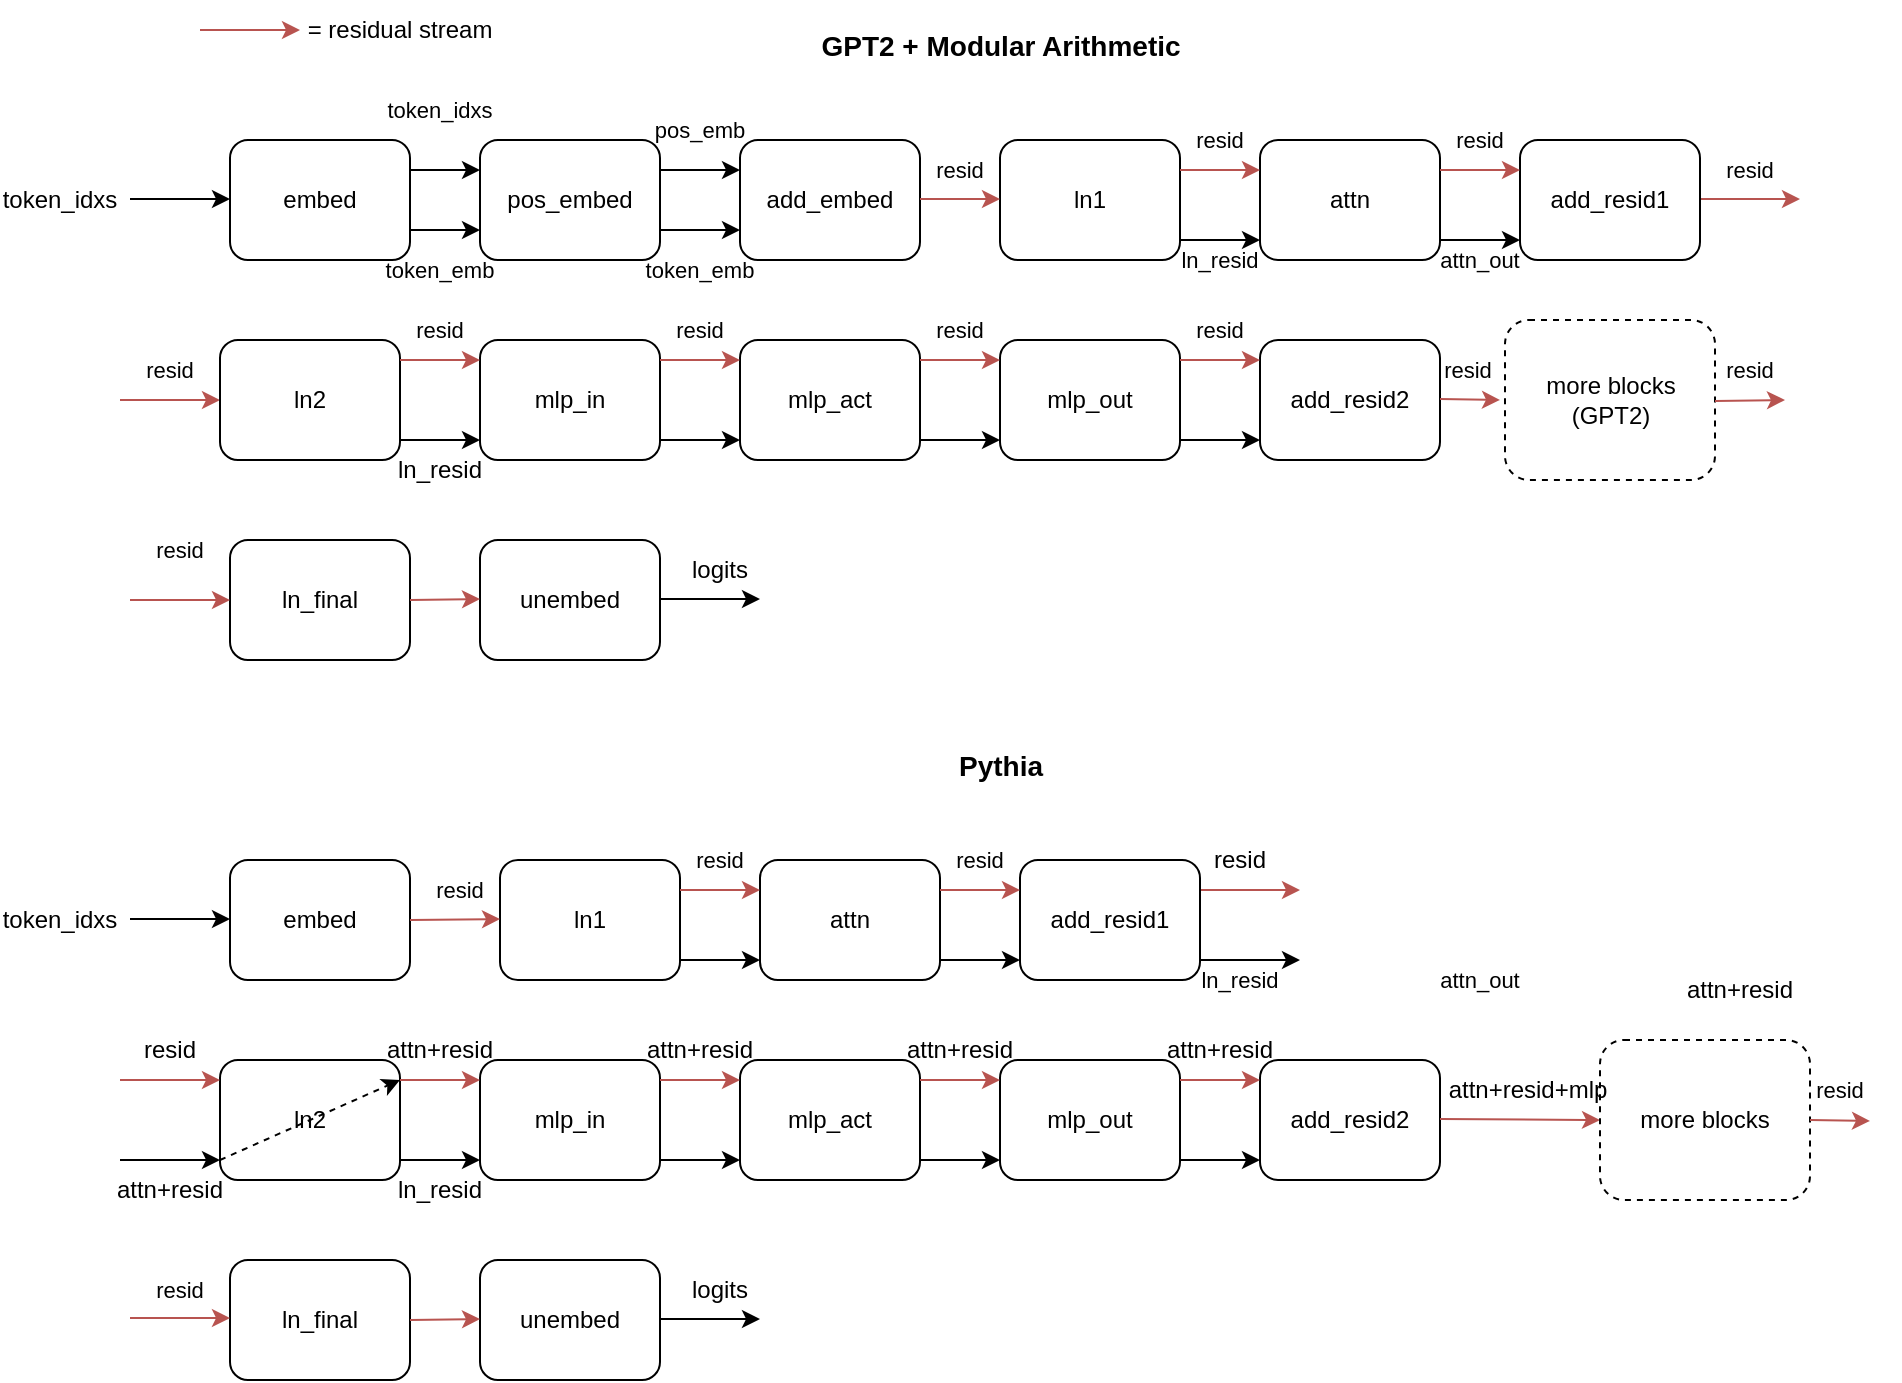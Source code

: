<mxfile version="22.1.2" type="device">
  <diagram name="Page-1" id="Zwbs9HdD9xWXN32vPZYO">
    <mxGraphModel dx="2049" dy="1039" grid="1" gridSize="10" guides="1" tooltips="1" connect="1" arrows="1" fold="1" page="1" pageScale="1" pageWidth="827" pageHeight="1169" background="#FFFFFF" math="0" shadow="0">
      <root>
        <mxCell id="0" />
        <mxCell id="1" parent="0" />
        <mxCell id="r3JPUnc0IrMoOJ5R_WF7-2" value="" style="endArrow=classic;html=1;rounded=0;" parent="1" edge="1">
          <mxGeometry width="50" height="50" relative="1" as="geometry">
            <mxPoint x="-255" y="169.5" as="sourcePoint" />
            <mxPoint x="-205" y="169.5" as="targetPoint" />
          </mxGeometry>
        </mxCell>
        <mxCell id="r3JPUnc0IrMoOJ5R_WF7-7" value="" style="endArrow=classic;html=1;rounded=0;" parent="1" edge="1">
          <mxGeometry width="50" height="50" relative="1" as="geometry">
            <mxPoint x="-120" y="155" as="sourcePoint" />
            <mxPoint x="-80" y="155" as="targetPoint" />
          </mxGeometry>
        </mxCell>
        <mxCell id="r3JPUnc0IrMoOJ5R_WF7-10" value="" style="endArrow=classic;html=1;rounded=0;" parent="1" edge="1">
          <mxGeometry width="50" height="50" relative="1" as="geometry">
            <mxPoint x="-120" y="185" as="sourcePoint" />
            <mxPoint x="-80" y="185" as="targetPoint" />
          </mxGeometry>
        </mxCell>
        <mxCell id="r3JPUnc0IrMoOJ5R_WF7-15" value="&lt;span style=&quot;font-size: 14px;&quot;&gt;GPT2 + Modular Arithmetic&lt;/span&gt;" style="text;strokeColor=none;fillColor=none;html=1;fontSize=24;fontStyle=1;verticalAlign=middle;align=center;" parent="1" vertex="1">
          <mxGeometry x="-10" y="70" width="380" height="40" as="geometry" />
        </mxCell>
        <mxCell id="r3JPUnc0IrMoOJ5R_WF7-19" value="add_embed" style="rounded=1;whiteSpace=wrap;html=1;" parent="1" vertex="1">
          <mxGeometry x="50" y="140" width="90" height="60" as="geometry" />
        </mxCell>
        <mxCell id="r3JPUnc0IrMoOJ5R_WF7-20" value="" style="endArrow=classic;html=1;rounded=0;" parent="1" edge="1">
          <mxGeometry width="50" height="50" relative="1" as="geometry">
            <mxPoint x="10" y="185" as="sourcePoint" />
            <mxPoint x="50" y="185" as="targetPoint" />
          </mxGeometry>
        </mxCell>
        <mxCell id="r3JPUnc0IrMoOJ5R_WF7-22" value="token_idxs" style="text;html=1;strokeColor=none;fillColor=none;align=center;verticalAlign=middle;whiteSpace=wrap;rounded=0;" parent="1" vertex="1">
          <mxGeometry x="-320" y="155" width="60" height="30" as="geometry" />
        </mxCell>
        <mxCell id="r3JPUnc0IrMoOJ5R_WF7-23" value="ln1" style="rounded=1;whiteSpace=wrap;html=1;" parent="1" vertex="1">
          <mxGeometry x="180" y="140" width="90" height="60" as="geometry" />
        </mxCell>
        <mxCell id="r3JPUnc0IrMoOJ5R_WF7-24" value="attn" style="rounded=1;whiteSpace=wrap;html=1;" parent="1" vertex="1">
          <mxGeometry x="310" y="140" width="90" height="60" as="geometry" />
        </mxCell>
        <mxCell id="r3JPUnc0IrMoOJ5R_WF7-29" value="embed" style="rounded=1;whiteSpace=wrap;html=1;" parent="1" vertex="1">
          <mxGeometry x="-205" y="140" width="90" height="60" as="geometry" />
        </mxCell>
        <mxCell id="r3JPUnc0IrMoOJ5R_WF7-33" value="mlp_in" style="rounded=1;whiteSpace=wrap;html=1;" parent="1" vertex="1">
          <mxGeometry x="-80" y="240" width="90" height="60" as="geometry" />
        </mxCell>
        <mxCell id="r3JPUnc0IrMoOJ5R_WF7-34" value="add_resid2" style="rounded=1;whiteSpace=wrap;html=1;" parent="1" vertex="1">
          <mxGeometry x="310" y="240" width="90" height="60" as="geometry" />
        </mxCell>
        <mxCell id="r3JPUnc0IrMoOJ5R_WF7-35" value="mlp_act" style="rounded=1;whiteSpace=wrap;html=1;" parent="1" vertex="1">
          <mxGeometry x="50" y="240" width="90" height="60" as="geometry" />
        </mxCell>
        <mxCell id="r3JPUnc0IrMoOJ5R_WF7-36" value="mlp_out" style="rounded=1;whiteSpace=wrap;html=1;" parent="1" vertex="1">
          <mxGeometry x="180" y="240" width="90" height="60" as="geometry" />
        </mxCell>
        <mxCell id="r3JPUnc0IrMoOJ5R_WF7-37" value="ln_final" style="rounded=1;whiteSpace=wrap;html=1;" parent="1" vertex="1">
          <mxGeometry x="-205" y="340" width="90" height="60" as="geometry" />
        </mxCell>
        <mxCell id="r3JPUnc0IrMoOJ5R_WF7-38" value="unembed" style="rounded=1;whiteSpace=wrap;html=1;" parent="1" vertex="1">
          <mxGeometry x="-80" y="340" width="90" height="60" as="geometry" />
        </mxCell>
        <mxCell id="r3JPUnc0IrMoOJ5R_WF7-39" value="" style="endArrow=classic;html=1;rounded=0;fillColor=#f8cecc;strokeColor=#b85450;" parent="1" edge="1">
          <mxGeometry width="50" height="50" relative="1" as="geometry">
            <mxPoint x="140" y="169.5" as="sourcePoint" />
            <mxPoint x="180" y="169.5" as="targetPoint" />
          </mxGeometry>
        </mxCell>
        <mxCell id="r3JPUnc0IrMoOJ5R_WF7-41" value="" style="endArrow=classic;html=1;rounded=0;fillColor=#f8cecc;strokeColor=#b85450;" parent="1" source="r3JPUnc0IrMoOJ5R_WF7-156" edge="1">
          <mxGeometry width="50" height="50" relative="1" as="geometry">
            <mxPoint x="270" y="155" as="sourcePoint" />
            <mxPoint x="310" y="155" as="targetPoint" />
          </mxGeometry>
        </mxCell>
        <mxCell id="r3JPUnc0IrMoOJ5R_WF7-42" value="" style="endArrow=classic;html=1;rounded=0;" parent="1" edge="1">
          <mxGeometry width="50" height="50" relative="1" as="geometry">
            <mxPoint x="270" y="190" as="sourcePoint" />
            <mxPoint x="310" y="190" as="targetPoint" />
          </mxGeometry>
        </mxCell>
        <mxCell id="r3JPUnc0IrMoOJ5R_WF7-44" value="" style="endArrow=classic;html=1;rounded=0;fillColor=#f8cecc;strokeColor=#b85450;" parent="1" edge="1">
          <mxGeometry width="50" height="50" relative="1" as="geometry">
            <mxPoint x="10" y="250" as="sourcePoint" />
            <mxPoint x="50" y="250" as="targetPoint" />
          </mxGeometry>
        </mxCell>
        <mxCell id="r3JPUnc0IrMoOJ5R_WF7-45" value="" style="endArrow=classic;html=1;rounded=0;fillColor=#f8cecc;strokeColor=#b85450;" parent="1" edge="1">
          <mxGeometry width="50" height="50" relative="1" as="geometry">
            <mxPoint x="140" y="250" as="sourcePoint" />
            <mxPoint x="180" y="250" as="targetPoint" />
          </mxGeometry>
        </mxCell>
        <mxCell id="r3JPUnc0IrMoOJ5R_WF7-46" value="" style="endArrow=classic;html=1;rounded=0;fillColor=#f8cecc;strokeColor=#b85450;" parent="1" edge="1">
          <mxGeometry width="50" height="50" relative="1" as="geometry">
            <mxPoint x="270" y="250" as="sourcePoint" />
            <mxPoint x="310" y="250" as="targetPoint" />
          </mxGeometry>
        </mxCell>
        <mxCell id="r3JPUnc0IrMoOJ5R_WF7-47" value="" style="endArrow=classic;html=1;rounded=0;" parent="1" edge="1">
          <mxGeometry width="50" height="50" relative="1" as="geometry">
            <mxPoint x="270" y="290" as="sourcePoint" />
            <mxPoint x="310" y="290" as="targetPoint" />
          </mxGeometry>
        </mxCell>
        <mxCell id="r3JPUnc0IrMoOJ5R_WF7-49" value="" style="endArrow=classic;html=1;rounded=0;" parent="1" edge="1">
          <mxGeometry width="50" height="50" relative="1" as="geometry">
            <mxPoint x="10" y="290" as="sourcePoint" />
            <mxPoint x="50" y="290" as="targetPoint" />
          </mxGeometry>
        </mxCell>
        <mxCell id="r3JPUnc0IrMoOJ5R_WF7-50" value="" style="endArrow=classic;html=1;rounded=0;" parent="1" edge="1">
          <mxGeometry width="50" height="50" relative="1" as="geometry">
            <mxPoint x="140" y="290" as="sourcePoint" />
            <mxPoint x="180" y="290" as="targetPoint" />
          </mxGeometry>
        </mxCell>
        <mxCell id="r3JPUnc0IrMoOJ5R_WF7-51" value="" style="endArrow=classic;html=1;rounded=0;exitX=1;exitY=0.5;exitDx=0;exitDy=0;fillColor=#f8cecc;strokeColor=#b85450;" parent="1" source="r3JPUnc0IrMoOJ5R_WF7-37" edge="1">
          <mxGeometry width="50" height="50" relative="1" as="geometry">
            <mxPoint x="-110" y="370" as="sourcePoint" />
            <mxPoint x="-80" y="369.5" as="targetPoint" />
          </mxGeometry>
        </mxCell>
        <mxCell id="r3JPUnc0IrMoOJ5R_WF7-56" value="" style="endArrow=classic;html=1;rounded=0;fillColor=#f8cecc;strokeColor=#b85450;" parent="1" edge="1">
          <mxGeometry width="50" height="50" relative="1" as="geometry">
            <mxPoint x="530" y="169.5" as="sourcePoint" />
            <mxPoint x="580" y="169.5" as="targetPoint" />
          </mxGeometry>
        </mxCell>
        <mxCell id="r3JPUnc0IrMoOJ5R_WF7-58" value="" style="endArrow=classic;html=1;rounded=0;fillColor=#f8cecc;strokeColor=#b85450;" parent="1" edge="1">
          <mxGeometry width="50" height="50" relative="1" as="geometry">
            <mxPoint x="-260" y="270" as="sourcePoint" />
            <mxPoint x="-210" y="270" as="targetPoint" />
          </mxGeometry>
        </mxCell>
        <mxCell id="r3JPUnc0IrMoOJ5R_WF7-59" value="" style="endArrow=classic;html=1;rounded=0;fillColor=#f8cecc;strokeColor=#b85450;" parent="1" edge="1">
          <mxGeometry width="50" height="50" relative="1" as="geometry">
            <mxPoint x="400" y="269.5" as="sourcePoint" />
            <mxPoint x="430" y="270" as="targetPoint" />
          </mxGeometry>
        </mxCell>
        <mxCell id="r3JPUnc0IrMoOJ5R_WF7-64" value="add_resid1" style="rounded=1;whiteSpace=wrap;html=1;" parent="1" vertex="1">
          <mxGeometry x="440" y="140" width="90" height="60" as="geometry" />
        </mxCell>
        <mxCell id="r3JPUnc0IrMoOJ5R_WF7-65" value="" style="endArrow=classic;html=1;rounded=0;fillColor=#f8cecc;strokeColor=#b85450;" parent="1" edge="1">
          <mxGeometry width="50" height="50" relative="1" as="geometry">
            <mxPoint x="400" y="155" as="sourcePoint" />
            <mxPoint x="440" y="155" as="targetPoint" />
          </mxGeometry>
        </mxCell>
        <mxCell id="r3JPUnc0IrMoOJ5R_WF7-66" value="" style="endArrow=classic;html=1;rounded=0;" parent="1" edge="1">
          <mxGeometry width="50" height="50" relative="1" as="geometry">
            <mxPoint x="400" y="190" as="sourcePoint" />
            <mxPoint x="440" y="190" as="targetPoint" />
          </mxGeometry>
        </mxCell>
        <mxCell id="r3JPUnc0IrMoOJ5R_WF7-67" value="" style="endArrow=classic;html=1;rounded=0;" parent="1" edge="1">
          <mxGeometry width="50" height="50" relative="1" as="geometry">
            <mxPoint x="10" y="155" as="sourcePoint" />
            <mxPoint x="50" y="155" as="targetPoint" />
          </mxGeometry>
        </mxCell>
        <mxCell id="r3JPUnc0IrMoOJ5R_WF7-68" value="pos_embed" style="rounded=1;whiteSpace=wrap;html=1;" parent="1" vertex="1">
          <mxGeometry x="-80" y="140" width="90" height="60" as="geometry" />
        </mxCell>
        <mxCell id="r3JPUnc0IrMoOJ5R_WF7-69" value="ln2" style="rounded=1;whiteSpace=wrap;html=1;" parent="1" vertex="1">
          <mxGeometry x="-210" y="240" width="90" height="60" as="geometry" />
        </mxCell>
        <mxCell id="r3JPUnc0IrMoOJ5R_WF7-70" value="" style="endArrow=classic;html=1;rounded=0;fillColor=#f8cecc;strokeColor=#b85450;" parent="1" edge="1">
          <mxGeometry width="50" height="50" relative="1" as="geometry">
            <mxPoint x="-120" y="250" as="sourcePoint" />
            <mxPoint x="-80" y="250" as="targetPoint" />
          </mxGeometry>
        </mxCell>
        <mxCell id="r3JPUnc0IrMoOJ5R_WF7-71" value="" style="endArrow=classic;html=1;rounded=0;" parent="1" edge="1">
          <mxGeometry width="50" height="50" relative="1" as="geometry">
            <mxPoint x="-120" y="290" as="sourcePoint" />
            <mxPoint x="-80" y="290" as="targetPoint" />
          </mxGeometry>
        </mxCell>
        <mxCell id="r3JPUnc0IrMoOJ5R_WF7-72" value="&lt;font style=&quot;font-size: 11px;&quot;&gt;token_idxs&lt;/font&gt;" style="text;html=1;strokeColor=none;fillColor=none;align=center;verticalAlign=middle;whiteSpace=wrap;rounded=0;" parent="1" vertex="1">
          <mxGeometry x="-130" y="110" width="60" height="30" as="geometry" />
        </mxCell>
        <mxCell id="r3JPUnc0IrMoOJ5R_WF7-75" value="&lt;font style=&quot;font-size: 11px;&quot;&gt;token_emb&lt;/font&gt;" style="text;html=1;strokeColor=none;fillColor=none;align=center;verticalAlign=middle;whiteSpace=wrap;rounded=0;" parent="1" vertex="1">
          <mxGeometry x="-130" y="190" width="60" height="30" as="geometry" />
        </mxCell>
        <mxCell id="r3JPUnc0IrMoOJ5R_WF7-76" value="&lt;font style=&quot;font-size: 11px;&quot;&gt;pos_emb&lt;/font&gt;" style="text;html=1;strokeColor=none;fillColor=none;align=center;verticalAlign=middle;whiteSpace=wrap;rounded=0;" parent="1" vertex="1">
          <mxGeometry y="120" width="60" height="30" as="geometry" />
        </mxCell>
        <mxCell id="r3JPUnc0IrMoOJ5R_WF7-77" value="&lt;font style=&quot;font-size: 11px;&quot;&gt;token_emb&lt;/font&gt;" style="text;html=1;strokeColor=none;fillColor=none;align=center;verticalAlign=middle;whiteSpace=wrap;rounded=0;" parent="1" vertex="1">
          <mxGeometry y="190" width="60" height="30" as="geometry" />
        </mxCell>
        <mxCell id="r3JPUnc0IrMoOJ5R_WF7-78" value="" style="endArrow=classic;html=1;rounded=0;fillColor=#f8cecc;strokeColor=#b85450;" parent="1" source="r3JPUnc0IrMoOJ5R_WF7-170" edge="1">
          <mxGeometry width="50" height="50" relative="1" as="geometry">
            <mxPoint x="-260" y="269.5" as="sourcePoint" />
            <mxPoint x="-210" y="269.5" as="targetPoint" />
          </mxGeometry>
        </mxCell>
        <mxCell id="r3JPUnc0IrMoOJ5R_WF7-79" value="" style="endArrow=classic;html=1;rounded=0;fillColor=#f8cecc;strokeColor=#b85450;" parent="1" target="r3JPUnc0IrMoOJ5R_WF7-81" edge="1">
          <mxGeometry width="50" height="50" relative="1" as="geometry">
            <mxPoint x="-220" y="85" as="sourcePoint" />
            <mxPoint x="-210" y="70" as="targetPoint" />
          </mxGeometry>
        </mxCell>
        <mxCell id="r3JPUnc0IrMoOJ5R_WF7-81" value="= residual stream" style="text;html=1;strokeColor=none;fillColor=none;align=center;verticalAlign=middle;whiteSpace=wrap;rounded=0;" parent="1" vertex="1">
          <mxGeometry x="-170" y="70" width="100" height="30" as="geometry" />
        </mxCell>
        <mxCell id="r3JPUnc0IrMoOJ5R_WF7-82" value="" style="endArrow=classic;html=1;rounded=0;" parent="1" edge="1">
          <mxGeometry width="50" height="50" relative="1" as="geometry">
            <mxPoint x="-255" y="529.5" as="sourcePoint" />
            <mxPoint x="-205" y="529.5" as="targetPoint" />
          </mxGeometry>
        </mxCell>
        <mxCell id="r3JPUnc0IrMoOJ5R_WF7-85" value="&lt;span style=&quot;font-size: 14px;&quot;&gt;Pythia&lt;/span&gt;" style="text;strokeColor=none;fillColor=none;html=1;fontSize=24;fontStyle=1;verticalAlign=middle;align=center;" parent="1" vertex="1">
          <mxGeometry x="-10" y="430" width="380" height="40" as="geometry" />
        </mxCell>
        <mxCell id="r3JPUnc0IrMoOJ5R_WF7-88" value="token_idxs" style="text;html=1;strokeColor=none;fillColor=none;align=center;verticalAlign=middle;whiteSpace=wrap;rounded=0;" parent="1" vertex="1">
          <mxGeometry x="-320" y="515" width="60" height="30" as="geometry" />
        </mxCell>
        <mxCell id="r3JPUnc0IrMoOJ5R_WF7-89" value="ln1" style="rounded=1;whiteSpace=wrap;html=1;" parent="1" vertex="1">
          <mxGeometry x="-70" y="500" width="90" height="60" as="geometry" />
        </mxCell>
        <mxCell id="r3JPUnc0IrMoOJ5R_WF7-90" value="attn" style="rounded=1;whiteSpace=wrap;html=1;" parent="1" vertex="1">
          <mxGeometry x="60" y="500" width="90" height="60" as="geometry" />
        </mxCell>
        <mxCell id="r3JPUnc0IrMoOJ5R_WF7-91" value="embed" style="rounded=1;whiteSpace=wrap;html=1;" parent="1" vertex="1">
          <mxGeometry x="-205" y="500" width="90" height="60" as="geometry" />
        </mxCell>
        <mxCell id="r3JPUnc0IrMoOJ5R_WF7-92" value="mlp_in" style="rounded=1;whiteSpace=wrap;html=1;" parent="1" vertex="1">
          <mxGeometry x="-80" y="600" width="90" height="60" as="geometry" />
        </mxCell>
        <mxCell id="r3JPUnc0IrMoOJ5R_WF7-93" value="add_resid2" style="rounded=1;whiteSpace=wrap;html=1;" parent="1" vertex="1">
          <mxGeometry x="310" y="600" width="90" height="60" as="geometry" />
        </mxCell>
        <mxCell id="r3JPUnc0IrMoOJ5R_WF7-94" value="mlp_act" style="rounded=1;whiteSpace=wrap;html=1;" parent="1" vertex="1">
          <mxGeometry x="50" y="600" width="90" height="60" as="geometry" />
        </mxCell>
        <mxCell id="r3JPUnc0IrMoOJ5R_WF7-95" value="mlp_out" style="rounded=1;whiteSpace=wrap;html=1;" parent="1" vertex="1">
          <mxGeometry x="180" y="600" width="90" height="60" as="geometry" />
        </mxCell>
        <mxCell id="r3JPUnc0IrMoOJ5R_WF7-96" value="ln_final" style="rounded=1;whiteSpace=wrap;html=1;" parent="1" vertex="1">
          <mxGeometry x="-205" y="700" width="90" height="60" as="geometry" />
        </mxCell>
        <mxCell id="r3JPUnc0IrMoOJ5R_WF7-97" value="unembed" style="rounded=1;whiteSpace=wrap;html=1;" parent="1" vertex="1">
          <mxGeometry x="-80" y="700" width="90" height="60" as="geometry" />
        </mxCell>
        <mxCell id="r3JPUnc0IrMoOJ5R_WF7-98" value="" style="endArrow=classic;html=1;rounded=0;fillColor=#f8cecc;strokeColor=#b85450;exitX=1;exitY=0.5;exitDx=0;exitDy=0;" parent="1" edge="1" source="r3JPUnc0IrMoOJ5R_WF7-91">
          <mxGeometry width="50" height="50" relative="1" as="geometry">
            <mxPoint x="-110" y="530" as="sourcePoint" />
            <mxPoint x="-70" y="529.5" as="targetPoint" />
          </mxGeometry>
        </mxCell>
        <mxCell id="r3JPUnc0IrMoOJ5R_WF7-99" value="" style="endArrow=classic;html=1;rounded=0;fillColor=#f8cecc;strokeColor=#b85450;" parent="1" edge="1">
          <mxGeometry width="50" height="50" relative="1" as="geometry">
            <mxPoint x="20" y="515" as="sourcePoint" />
            <mxPoint x="60" y="515" as="targetPoint" />
          </mxGeometry>
        </mxCell>
        <mxCell id="r3JPUnc0IrMoOJ5R_WF7-100" value="" style="endArrow=classic;html=1;rounded=0;" parent="1" edge="1">
          <mxGeometry width="50" height="50" relative="1" as="geometry">
            <mxPoint x="20" y="550" as="sourcePoint" />
            <mxPoint x="60" y="550" as="targetPoint" />
          </mxGeometry>
        </mxCell>
        <mxCell id="r3JPUnc0IrMoOJ5R_WF7-101" value="" style="endArrow=classic;html=1;rounded=0;fillColor=#f8cecc;strokeColor=#b85450;" parent="1" edge="1">
          <mxGeometry width="50" height="50" relative="1" as="geometry">
            <mxPoint x="10" y="610" as="sourcePoint" />
            <mxPoint x="50" y="610" as="targetPoint" />
          </mxGeometry>
        </mxCell>
        <mxCell id="r3JPUnc0IrMoOJ5R_WF7-102" value="" style="endArrow=classic;html=1;rounded=0;fillColor=#f8cecc;strokeColor=#b85450;" parent="1" edge="1">
          <mxGeometry width="50" height="50" relative="1" as="geometry">
            <mxPoint x="140" y="610" as="sourcePoint" />
            <mxPoint x="180" y="610" as="targetPoint" />
          </mxGeometry>
        </mxCell>
        <mxCell id="r3JPUnc0IrMoOJ5R_WF7-103" value="" style="endArrow=classic;html=1;rounded=0;fillColor=#f8cecc;strokeColor=#b85450;" parent="1" edge="1">
          <mxGeometry width="50" height="50" relative="1" as="geometry">
            <mxPoint x="270" y="610" as="sourcePoint" />
            <mxPoint x="310" y="610" as="targetPoint" />
          </mxGeometry>
        </mxCell>
        <mxCell id="r3JPUnc0IrMoOJ5R_WF7-104" value="" style="endArrow=classic;html=1;rounded=0;" parent="1" edge="1">
          <mxGeometry width="50" height="50" relative="1" as="geometry">
            <mxPoint x="270" y="650" as="sourcePoint" />
            <mxPoint x="310" y="650" as="targetPoint" />
          </mxGeometry>
        </mxCell>
        <mxCell id="r3JPUnc0IrMoOJ5R_WF7-105" value="" style="endArrow=classic;html=1;rounded=0;" parent="1" edge="1">
          <mxGeometry width="50" height="50" relative="1" as="geometry">
            <mxPoint x="10" y="650" as="sourcePoint" />
            <mxPoint x="50" y="650" as="targetPoint" />
          </mxGeometry>
        </mxCell>
        <mxCell id="r3JPUnc0IrMoOJ5R_WF7-106" value="" style="endArrow=classic;html=1;rounded=0;" parent="1" edge="1">
          <mxGeometry width="50" height="50" relative="1" as="geometry">
            <mxPoint x="140" y="650" as="sourcePoint" />
            <mxPoint x="180" y="650" as="targetPoint" />
          </mxGeometry>
        </mxCell>
        <mxCell id="r3JPUnc0IrMoOJ5R_WF7-107" value="" style="endArrow=classic;html=1;rounded=0;exitX=1;exitY=0.5;exitDx=0;exitDy=0;fillColor=#f8cecc;strokeColor=#b85450;" parent="1" source="r3JPUnc0IrMoOJ5R_WF7-96" edge="1">
          <mxGeometry width="50" height="50" relative="1" as="geometry">
            <mxPoint x="-110" y="730" as="sourcePoint" />
            <mxPoint x="-80" y="729.5" as="targetPoint" />
          </mxGeometry>
        </mxCell>
        <mxCell id="r3JPUnc0IrMoOJ5R_WF7-108" value="" style="endArrow=classic;html=1;rounded=0;fillColor=#f8cecc;strokeColor=#b85450;" parent="1" edge="1">
          <mxGeometry width="50" height="50" relative="1" as="geometry">
            <mxPoint x="280" y="515" as="sourcePoint" />
            <mxPoint x="330" y="515" as="targetPoint" />
          </mxGeometry>
        </mxCell>
        <mxCell id="r3JPUnc0IrMoOJ5R_WF7-109" value="" style="endArrow=classic;html=1;rounded=0;fillColor=#f8cecc;strokeColor=#b85450;" parent="1" source="r3JPUnc0IrMoOJ5R_WF7-168" edge="1">
          <mxGeometry width="50" height="50" relative="1" as="geometry">
            <mxPoint x="-255" y="730" as="sourcePoint" />
            <mxPoint x="-205" y="730" as="targetPoint" />
          </mxGeometry>
        </mxCell>
        <mxCell id="r3JPUnc0IrMoOJ5R_WF7-110" value="" style="endArrow=classic;html=1;rounded=0;fillColor=#f8cecc;strokeColor=#b85450;entryX=0;entryY=0.5;entryDx=0;entryDy=0;" parent="1" target="r3JPUnc0IrMoOJ5R_WF7-146" edge="1">
          <mxGeometry width="50" height="50" relative="1" as="geometry">
            <mxPoint x="400" y="629.5" as="sourcePoint" />
            <mxPoint x="450" y="629.5" as="targetPoint" />
          </mxGeometry>
        </mxCell>
        <mxCell id="r3JPUnc0IrMoOJ5R_WF7-111" value="add_resid1" style="rounded=1;whiteSpace=wrap;html=1;" parent="1" vertex="1">
          <mxGeometry x="190" y="500" width="90" height="60" as="geometry" />
        </mxCell>
        <mxCell id="r3JPUnc0IrMoOJ5R_WF7-112" value="" style="endArrow=classic;html=1;rounded=0;fillColor=#f8cecc;strokeColor=#b85450;" parent="1" edge="1">
          <mxGeometry width="50" height="50" relative="1" as="geometry">
            <mxPoint x="150" y="515" as="sourcePoint" />
            <mxPoint x="190" y="515" as="targetPoint" />
          </mxGeometry>
        </mxCell>
        <mxCell id="r3JPUnc0IrMoOJ5R_WF7-113" value="" style="endArrow=classic;html=1;rounded=0;" parent="1" edge="1">
          <mxGeometry width="50" height="50" relative="1" as="geometry">
            <mxPoint x="150" y="550" as="sourcePoint" />
            <mxPoint x="190" y="550" as="targetPoint" />
          </mxGeometry>
        </mxCell>
        <mxCell id="r3JPUnc0IrMoOJ5R_WF7-116" value="ln2" style="rounded=1;whiteSpace=wrap;html=1;" parent="1" vertex="1">
          <mxGeometry x="-210" y="600" width="90" height="60" as="geometry" />
        </mxCell>
        <mxCell id="r3JPUnc0IrMoOJ5R_WF7-117" value="" style="endArrow=classic;html=1;rounded=0;fillColor=#f8cecc;strokeColor=#b85450;" parent="1" edge="1">
          <mxGeometry width="50" height="50" relative="1" as="geometry">
            <mxPoint x="-120" y="610" as="sourcePoint" />
            <mxPoint x="-80" y="610" as="targetPoint" />
          </mxGeometry>
        </mxCell>
        <mxCell id="r3JPUnc0IrMoOJ5R_WF7-118" value="" style="endArrow=classic;html=1;rounded=0;" parent="1" edge="1">
          <mxGeometry width="50" height="50" relative="1" as="geometry">
            <mxPoint x="-120" y="650" as="sourcePoint" />
            <mxPoint x="-80" y="650" as="targetPoint" />
          </mxGeometry>
        </mxCell>
        <mxCell id="r3JPUnc0IrMoOJ5R_WF7-123" value="" style="endArrow=classic;html=1;rounded=0;fillColor=#f8cecc;strokeColor=#b85450;" parent="1" edge="1">
          <mxGeometry width="50" height="50" relative="1" as="geometry">
            <mxPoint x="-260" y="610" as="sourcePoint" />
            <mxPoint x="-210" y="610" as="targetPoint" />
          </mxGeometry>
        </mxCell>
        <mxCell id="r3JPUnc0IrMoOJ5R_WF7-124" value="" style="endArrow=classic;html=1;rounded=0;" parent="1" edge="1">
          <mxGeometry width="50" height="50" relative="1" as="geometry">
            <mxPoint x="280" y="550" as="sourcePoint" />
            <mxPoint x="330" y="550" as="targetPoint" />
          </mxGeometry>
        </mxCell>
        <mxCell id="r3JPUnc0IrMoOJ5R_WF7-125" value="attn+resid" style="text;html=1;strokeColor=none;fillColor=none;align=center;verticalAlign=middle;whiteSpace=wrap;rounded=0;" parent="1" vertex="1">
          <mxGeometry x="520" y="550" width="60" height="30" as="geometry" />
        </mxCell>
        <mxCell id="r3JPUnc0IrMoOJ5R_WF7-126" value="" style="endArrow=classic;html=1;rounded=0;" parent="1" edge="1">
          <mxGeometry width="50" height="50" relative="1" as="geometry">
            <mxPoint x="-260" y="650" as="sourcePoint" />
            <mxPoint x="-210" y="650" as="targetPoint" />
          </mxGeometry>
        </mxCell>
        <mxCell id="r3JPUnc0IrMoOJ5R_WF7-127" value="attn+resid" style="text;html=1;strokeColor=none;fillColor=none;align=center;verticalAlign=middle;whiteSpace=wrap;rounded=0;" parent="1" vertex="1">
          <mxGeometry x="-265" y="650" width="60" height="30" as="geometry" />
        </mxCell>
        <mxCell id="r3JPUnc0IrMoOJ5R_WF7-128" value="resid" style="text;html=1;strokeColor=none;fillColor=none;align=center;verticalAlign=middle;whiteSpace=wrap;rounded=0;" parent="1" vertex="1">
          <mxGeometry x="270" y="485" width="60" height="30" as="geometry" />
        </mxCell>
        <mxCell id="r3JPUnc0IrMoOJ5R_WF7-129" value="resid" style="text;html=1;strokeColor=none;fillColor=none;align=center;verticalAlign=middle;whiteSpace=wrap;rounded=0;" parent="1" vertex="1">
          <mxGeometry x="-265" y="580" width="60" height="30" as="geometry" />
        </mxCell>
        <mxCell id="r3JPUnc0IrMoOJ5R_WF7-130" value="attn+resid" style="text;html=1;strokeColor=none;fillColor=none;align=center;verticalAlign=middle;whiteSpace=wrap;rounded=0;" parent="1" vertex="1">
          <mxGeometry x="-130" y="580" width="60" height="30" as="geometry" />
        </mxCell>
        <mxCell id="r3JPUnc0IrMoOJ5R_WF7-131" value="ln_resid" style="text;html=1;strokeColor=none;fillColor=none;align=center;verticalAlign=middle;whiteSpace=wrap;rounded=0;" parent="1" vertex="1">
          <mxGeometry x="-130" y="650" width="60" height="30" as="geometry" />
        </mxCell>
        <mxCell id="r3JPUnc0IrMoOJ5R_WF7-133" value="" style="endArrow=classic;html=1;rounded=0;dashed=1;" parent="1" edge="1">
          <mxGeometry width="50" height="50" relative="1" as="geometry">
            <mxPoint x="-210" y="650" as="sourcePoint" />
            <mxPoint x="-120" y="610" as="targetPoint" />
          </mxGeometry>
        </mxCell>
        <mxCell id="r3JPUnc0IrMoOJ5R_WF7-134" value="attn+resid" style="text;html=1;strokeColor=none;fillColor=none;align=center;verticalAlign=middle;whiteSpace=wrap;rounded=0;" parent="1" vertex="1">
          <mxGeometry y="580" width="60" height="30" as="geometry" />
        </mxCell>
        <mxCell id="r3JPUnc0IrMoOJ5R_WF7-135" value="attn+resid" style="text;html=1;strokeColor=none;fillColor=none;align=center;verticalAlign=middle;whiteSpace=wrap;rounded=0;" parent="1" vertex="1">
          <mxGeometry x="130" y="580" width="60" height="30" as="geometry" />
        </mxCell>
        <mxCell id="r3JPUnc0IrMoOJ5R_WF7-136" value="attn+resid" style="text;html=1;strokeColor=none;fillColor=none;align=center;verticalAlign=middle;whiteSpace=wrap;rounded=0;" parent="1" vertex="1">
          <mxGeometry x="260" y="580" width="60" height="30" as="geometry" />
        </mxCell>
        <mxCell id="r3JPUnc0IrMoOJ5R_WF7-137" value="attn+resid+mlp" style="text;html=1;strokeColor=none;fillColor=none;align=center;verticalAlign=middle;whiteSpace=wrap;rounded=0;" parent="1" vertex="1">
          <mxGeometry x="414" y="600" width="60" height="30" as="geometry" />
        </mxCell>
        <mxCell id="r3JPUnc0IrMoOJ5R_WF7-138" value="" style="endArrow=classic;html=1;rounded=0;" parent="1" edge="1">
          <mxGeometry width="50" height="50" relative="1" as="geometry">
            <mxPoint x="10" y="369.5" as="sourcePoint" />
            <mxPoint x="60" y="369.5" as="targetPoint" />
          </mxGeometry>
        </mxCell>
        <mxCell id="r3JPUnc0IrMoOJ5R_WF7-139" value="" style="endArrow=classic;html=1;rounded=0;" parent="1" edge="1">
          <mxGeometry width="50" height="50" relative="1" as="geometry">
            <mxPoint x="10" y="729.5" as="sourcePoint" />
            <mxPoint x="60" y="729.5" as="targetPoint" />
          </mxGeometry>
        </mxCell>
        <mxCell id="r3JPUnc0IrMoOJ5R_WF7-140" value="logits" style="text;html=1;strokeColor=none;fillColor=none;align=center;verticalAlign=middle;whiteSpace=wrap;rounded=0;" parent="1" vertex="1">
          <mxGeometry x="10" y="340" width="60" height="30" as="geometry" />
        </mxCell>
        <mxCell id="r3JPUnc0IrMoOJ5R_WF7-141" value="logits" style="text;html=1;strokeColor=none;fillColor=none;align=center;verticalAlign=middle;whiteSpace=wrap;rounded=0;" parent="1" vertex="1">
          <mxGeometry x="10" y="700" width="60" height="30" as="geometry" />
        </mxCell>
        <mxCell id="r3JPUnc0IrMoOJ5R_WF7-144" value="more blocks (GPT2)" style="rounded=1;whiteSpace=wrap;html=1;fillColor=none;dashed=1;" parent="1" vertex="1">
          <mxGeometry x="432.5" y="230" width="105" height="80" as="geometry" />
        </mxCell>
        <mxCell id="r3JPUnc0IrMoOJ5R_WF7-145" value="" style="endArrow=classic;html=1;rounded=0;fillColor=#f8cecc;strokeColor=#b85450;" parent="1" source="r3JPUnc0IrMoOJ5R_WF7-165" edge="1">
          <mxGeometry width="50" height="50" relative="1" as="geometry">
            <mxPoint x="537.5" y="269.5" as="sourcePoint" />
            <mxPoint x="567.5" y="270" as="targetPoint" />
          </mxGeometry>
        </mxCell>
        <mxCell id="r3JPUnc0IrMoOJ5R_WF7-146" value="more blocks" style="rounded=1;whiteSpace=wrap;html=1;fillColor=none;dashed=1;" parent="1" vertex="1">
          <mxGeometry x="480" y="590" width="105" height="80" as="geometry" />
        </mxCell>
        <mxCell id="r3JPUnc0IrMoOJ5R_WF7-148" value="" style="endArrow=classic;html=1;rounded=0;fillColor=#f8cecc;strokeColor=#b85450;" parent="1" edge="1">
          <mxGeometry width="50" height="50" relative="1" as="geometry">
            <mxPoint x="585" y="630" as="sourcePoint" />
            <mxPoint x="615" y="630.5" as="targetPoint" />
          </mxGeometry>
        </mxCell>
        <mxCell id="r3JPUnc0IrMoOJ5R_WF7-149" value="&lt;span style=&quot;font-size: 11px;&quot;&gt;resid&lt;/span&gt;" style="text;html=1;strokeColor=none;fillColor=none;align=center;verticalAlign=middle;whiteSpace=wrap;rounded=0;" parent="1" vertex="1">
          <mxGeometry x="10" y="485" width="60" height="30" as="geometry" />
        </mxCell>
        <mxCell id="r3JPUnc0IrMoOJ5R_WF7-151" value="&lt;span style=&quot;font-size: 11px;&quot;&gt;resid&lt;/span&gt;" style="text;html=1;strokeColor=none;fillColor=none;align=center;verticalAlign=middle;whiteSpace=wrap;rounded=0;" parent="1" vertex="1">
          <mxGeometry x="-120" y="500" width="60" height="30" as="geometry" />
        </mxCell>
        <mxCell id="r3JPUnc0IrMoOJ5R_WF7-152" value="&lt;span style=&quot;font-size: 11px;&quot;&gt;resid&lt;/span&gt;" style="text;html=1;strokeColor=none;fillColor=none;align=center;verticalAlign=middle;whiteSpace=wrap;rounded=0;" parent="1" vertex="1">
          <mxGeometry x="140" y="485" width="60" height="30" as="geometry" />
        </mxCell>
        <mxCell id="r3JPUnc0IrMoOJ5R_WF7-153" value="&lt;span style=&quot;font-size: 11px;&quot;&gt;ln_resid&lt;/span&gt;" style="text;html=1;strokeColor=none;fillColor=none;align=center;verticalAlign=middle;whiteSpace=wrap;rounded=0;" parent="1" vertex="1">
          <mxGeometry x="270" y="545" width="60" height="30" as="geometry" />
        </mxCell>
        <mxCell id="r3JPUnc0IrMoOJ5R_WF7-154" value="&lt;span style=&quot;font-size: 11px;&quot;&gt;attn_out&lt;/span&gt;" style="text;html=1;strokeColor=none;fillColor=none;align=center;verticalAlign=middle;whiteSpace=wrap;rounded=0;" parent="1" vertex="1">
          <mxGeometry x="390" y="545" width="60" height="30" as="geometry" />
        </mxCell>
        <mxCell id="r3JPUnc0IrMoOJ5R_WF7-155" value="&lt;span style=&quot;font-size: 11px;&quot;&gt;resid&lt;/span&gt;" style="text;html=1;strokeColor=none;fillColor=none;align=center;verticalAlign=middle;whiteSpace=wrap;rounded=0;" parent="1" vertex="1">
          <mxGeometry x="130" y="140" width="60" height="30" as="geometry" />
        </mxCell>
        <mxCell id="r3JPUnc0IrMoOJ5R_WF7-157" value="" style="endArrow=classic;html=1;rounded=0;fillColor=#f8cecc;strokeColor=#b85450;" parent="1" target="r3JPUnc0IrMoOJ5R_WF7-156" edge="1">
          <mxGeometry width="50" height="50" relative="1" as="geometry">
            <mxPoint x="270" y="155" as="sourcePoint" />
            <mxPoint x="310" y="155" as="targetPoint" />
          </mxGeometry>
        </mxCell>
        <mxCell id="r3JPUnc0IrMoOJ5R_WF7-156" value="&lt;span style=&quot;font-size: 11px;&quot;&gt;resid&lt;/span&gt;" style="text;html=1;strokeColor=none;fillColor=none;align=center;verticalAlign=middle;whiteSpace=wrap;rounded=0;" parent="1" vertex="1">
          <mxGeometry x="260" y="125" width="60" height="30" as="geometry" />
        </mxCell>
        <mxCell id="r3JPUnc0IrMoOJ5R_WF7-158" value="&lt;span style=&quot;font-size: 11px;&quot;&gt;resid&lt;/span&gt;" style="text;html=1;strokeColor=none;fillColor=none;align=center;verticalAlign=middle;whiteSpace=wrap;rounded=0;" parent="1" vertex="1">
          <mxGeometry x="390" y="125" width="60" height="30" as="geometry" />
        </mxCell>
        <mxCell id="r3JPUnc0IrMoOJ5R_WF7-161" value="" style="endArrow=classic;html=1;rounded=0;fillColor=#f8cecc;strokeColor=#b85450;" parent="1" edge="1">
          <mxGeometry width="50" height="50" relative="1" as="geometry">
            <mxPoint x="270" y="155" as="sourcePoint" />
            <mxPoint x="310" y="155" as="targetPoint" />
          </mxGeometry>
        </mxCell>
        <mxCell id="r3JPUnc0IrMoOJ5R_WF7-162" value="&lt;span style=&quot;font-size: 11px;&quot;&gt;ln_resid&lt;/span&gt;" style="text;html=1;strokeColor=none;fillColor=none;align=center;verticalAlign=middle;whiteSpace=wrap;rounded=0;" parent="1" vertex="1">
          <mxGeometry x="260" y="185" width="60" height="30" as="geometry" />
        </mxCell>
        <mxCell id="r3JPUnc0IrMoOJ5R_WF7-163" value="&lt;span style=&quot;font-size: 11px;&quot;&gt;attn_out&lt;/span&gt;" style="text;html=1;strokeColor=none;fillColor=none;align=center;verticalAlign=middle;whiteSpace=wrap;rounded=0;" parent="1" vertex="1">
          <mxGeometry x="390" y="185" width="60" height="30" as="geometry" />
        </mxCell>
        <mxCell id="r3JPUnc0IrMoOJ5R_WF7-164" value="&lt;span style=&quot;font-size: 11px;&quot;&gt;resid&lt;/span&gt;" style="text;html=1;strokeColor=none;fillColor=none;align=center;verticalAlign=middle;whiteSpace=wrap;rounded=0;" parent="1" vertex="1">
          <mxGeometry x="525" y="140" width="60" height="30" as="geometry" />
        </mxCell>
        <mxCell id="r3JPUnc0IrMoOJ5R_WF7-166" value="" style="endArrow=classic;html=1;rounded=0;fillColor=#f8cecc;strokeColor=#b85450;" parent="1" target="r3JPUnc0IrMoOJ5R_WF7-165" edge="1">
          <mxGeometry width="50" height="50" relative="1" as="geometry">
            <mxPoint x="537.5" y="269.5" as="sourcePoint" />
            <mxPoint x="567.5" y="270" as="targetPoint" />
          </mxGeometry>
        </mxCell>
        <mxCell id="r3JPUnc0IrMoOJ5R_WF7-165" value="&lt;span style=&quot;font-size: 11px;&quot;&gt;resid&lt;/span&gt;" style="text;html=1;strokeColor=none;fillColor=none;align=center;verticalAlign=middle;whiteSpace=wrap;rounded=0;" parent="1" vertex="1">
          <mxGeometry x="525" y="240" width="60" height="30" as="geometry" />
        </mxCell>
        <mxCell id="r3JPUnc0IrMoOJ5R_WF7-167" value="&lt;span style=&quot;font-size: 11px;&quot;&gt;resid&lt;/span&gt;" style="text;html=1;strokeColor=none;fillColor=none;align=center;verticalAlign=middle;whiteSpace=wrap;rounded=0;" parent="1" vertex="1">
          <mxGeometry x="570" y="600" width="60" height="30" as="geometry" />
        </mxCell>
        <mxCell id="r3JPUnc0IrMoOJ5R_WF7-169" value="" style="endArrow=classic;html=1;rounded=0;fillColor=#f8cecc;strokeColor=#b85450;" parent="1" target="r3JPUnc0IrMoOJ5R_WF7-168" edge="1">
          <mxGeometry width="50" height="50" relative="1" as="geometry">
            <mxPoint x="-255" y="730" as="sourcePoint" />
            <mxPoint x="-205" y="730" as="targetPoint" />
          </mxGeometry>
        </mxCell>
        <mxCell id="r3JPUnc0IrMoOJ5R_WF7-168" value="&lt;span style=&quot;font-size: 11px;&quot;&gt;resid&lt;/span&gt;" style="text;html=1;strokeColor=none;fillColor=none;align=center;verticalAlign=middle;whiteSpace=wrap;rounded=0;" parent="1" vertex="1">
          <mxGeometry x="-260" y="700" width="60" height="30" as="geometry" />
        </mxCell>
        <mxCell id="r3JPUnc0IrMoOJ5R_WF7-171" value="" style="endArrow=classic;html=1;rounded=0;fillColor=#f8cecc;strokeColor=#b85450;" parent="1" target="r3JPUnc0IrMoOJ5R_WF7-170" edge="1">
          <mxGeometry width="50" height="50" relative="1" as="geometry">
            <mxPoint x="-260" y="269.5" as="sourcePoint" />
            <mxPoint x="-210" y="269.5" as="targetPoint" />
          </mxGeometry>
        </mxCell>
        <mxCell id="r3JPUnc0IrMoOJ5R_WF7-170" value="&lt;span style=&quot;font-size: 11px;&quot;&gt;resid&lt;/span&gt;" style="text;html=1;strokeColor=none;fillColor=none;align=center;verticalAlign=middle;whiteSpace=wrap;rounded=0;" parent="1" vertex="1">
          <mxGeometry x="-265" y="240" width="60" height="30" as="geometry" />
        </mxCell>
        <mxCell id="r3JPUnc0IrMoOJ5R_WF7-172" value="&lt;span style=&quot;font-size: 11px;&quot;&gt;resid&lt;/span&gt;" style="text;html=1;strokeColor=none;fillColor=none;align=center;verticalAlign=middle;whiteSpace=wrap;rounded=0;" parent="1" vertex="1">
          <mxGeometry x="-260" y="330" width="60" height="30" as="geometry" />
        </mxCell>
        <mxCell id="r3JPUnc0IrMoOJ5R_WF7-173" value="" style="endArrow=classic;html=1;rounded=0;fillColor=#f8cecc;strokeColor=#b85450;" parent="1" edge="1">
          <mxGeometry width="50" height="50" relative="1" as="geometry">
            <mxPoint x="-255" y="370" as="sourcePoint" />
            <mxPoint x="-205" y="370" as="targetPoint" />
          </mxGeometry>
        </mxCell>
        <mxCell id="r3JPUnc0IrMoOJ5R_WF7-175" value="" style="endArrow=classic;html=1;rounded=0;fillColor=#f8cecc;strokeColor=#b85450;" parent="1" edge="1">
          <mxGeometry width="50" height="50" relative="1" as="geometry">
            <mxPoint x="-255" y="729" as="sourcePoint" />
            <mxPoint x="-205" y="729" as="targetPoint" />
          </mxGeometry>
        </mxCell>
        <mxCell id="r3JPUnc0IrMoOJ5R_WF7-178" value="" style="endArrow=classic;html=1;rounded=0;exitX=1;exitY=0.5;exitDx=0;exitDy=0;fillColor=#f8cecc;strokeColor=#b85450;" parent="1" edge="1">
          <mxGeometry width="50" height="50" relative="1" as="geometry">
            <mxPoint x="537.5" y="270.5" as="sourcePoint" />
            <mxPoint x="572.5" y="270" as="targetPoint" />
          </mxGeometry>
        </mxCell>
        <mxCell id="r3JPUnc0IrMoOJ5R_WF7-179" value="&lt;span style=&quot;font-size: 11px;&quot;&gt;resid&lt;/span&gt;" style="text;html=1;strokeColor=none;fillColor=none;align=center;verticalAlign=middle;whiteSpace=wrap;rounded=0;" parent="1" vertex="1">
          <mxGeometry x="-130" y="220" width="60" height="30" as="geometry" />
        </mxCell>
        <mxCell id="r3JPUnc0IrMoOJ5R_WF7-180" value="&lt;span style=&quot;font-size: 11px;&quot;&gt;resid&lt;/span&gt;" style="text;html=1;strokeColor=none;fillColor=none;align=center;verticalAlign=middle;whiteSpace=wrap;rounded=0;" parent="1" vertex="1">
          <mxGeometry y="220" width="60" height="30" as="geometry" />
        </mxCell>
        <mxCell id="r3JPUnc0IrMoOJ5R_WF7-183" value="&lt;span style=&quot;font-size: 11px;&quot;&gt;resid&lt;/span&gt;" style="text;html=1;strokeColor=none;fillColor=none;align=center;verticalAlign=middle;whiteSpace=wrap;rounded=0;" parent="1" vertex="1">
          <mxGeometry x="130" y="220" width="60" height="30" as="geometry" />
        </mxCell>
        <mxCell id="r3JPUnc0IrMoOJ5R_WF7-184" value="&lt;span style=&quot;font-size: 11px;&quot;&gt;resid&lt;/span&gt;" style="text;html=1;strokeColor=none;fillColor=none;align=center;verticalAlign=middle;whiteSpace=wrap;rounded=0;" parent="1" vertex="1">
          <mxGeometry x="260" y="220" width="60" height="30" as="geometry" />
        </mxCell>
        <mxCell id="r3JPUnc0IrMoOJ5R_WF7-185" value="&lt;span style=&quot;font-size: 11px;&quot;&gt;resid&lt;/span&gt;" style="text;html=1;strokeColor=none;fillColor=none;align=center;verticalAlign=middle;whiteSpace=wrap;rounded=0;" parent="1" vertex="1">
          <mxGeometry x="384" y="240" width="60" height="30" as="geometry" />
        </mxCell>
        <mxCell id="r3JPUnc0IrMoOJ5R_WF7-186" value="ln_resid" style="text;html=1;strokeColor=none;fillColor=none;align=center;verticalAlign=middle;whiteSpace=wrap;rounded=0;" parent="1" vertex="1">
          <mxGeometry x="-130" y="290" width="60" height="30" as="geometry" />
        </mxCell>
      </root>
    </mxGraphModel>
  </diagram>
</mxfile>

